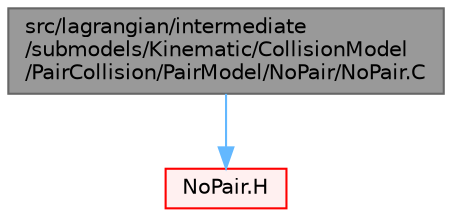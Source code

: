 digraph "src/lagrangian/intermediate/submodels/Kinematic/CollisionModel/PairCollision/PairModel/NoPair/NoPair.C"
{
 // LATEX_PDF_SIZE
  bgcolor="transparent";
  edge [fontname=Helvetica,fontsize=10,labelfontname=Helvetica,labelfontsize=10];
  node [fontname=Helvetica,fontsize=10,shape=box,height=0.2,width=0.4];
  Node1 [id="Node000001",label="src/lagrangian/intermediate\l/submodels/Kinematic/CollisionModel\l/PairCollision/PairModel/NoPair/NoPair.C",height=0.2,width=0.4,color="gray40", fillcolor="grey60", style="filled", fontcolor="black",tooltip=" "];
  Node1 -> Node2 [id="edge1_Node000001_Node000002",color="steelblue1",style="solid",tooltip=" "];
  Node2 [id="Node000002",label="NoPair.H",height=0.2,width=0.4,color="red", fillcolor="#FFF0F0", style="filled",URL="$NoPair_8H.html",tooltip=" "];
}
